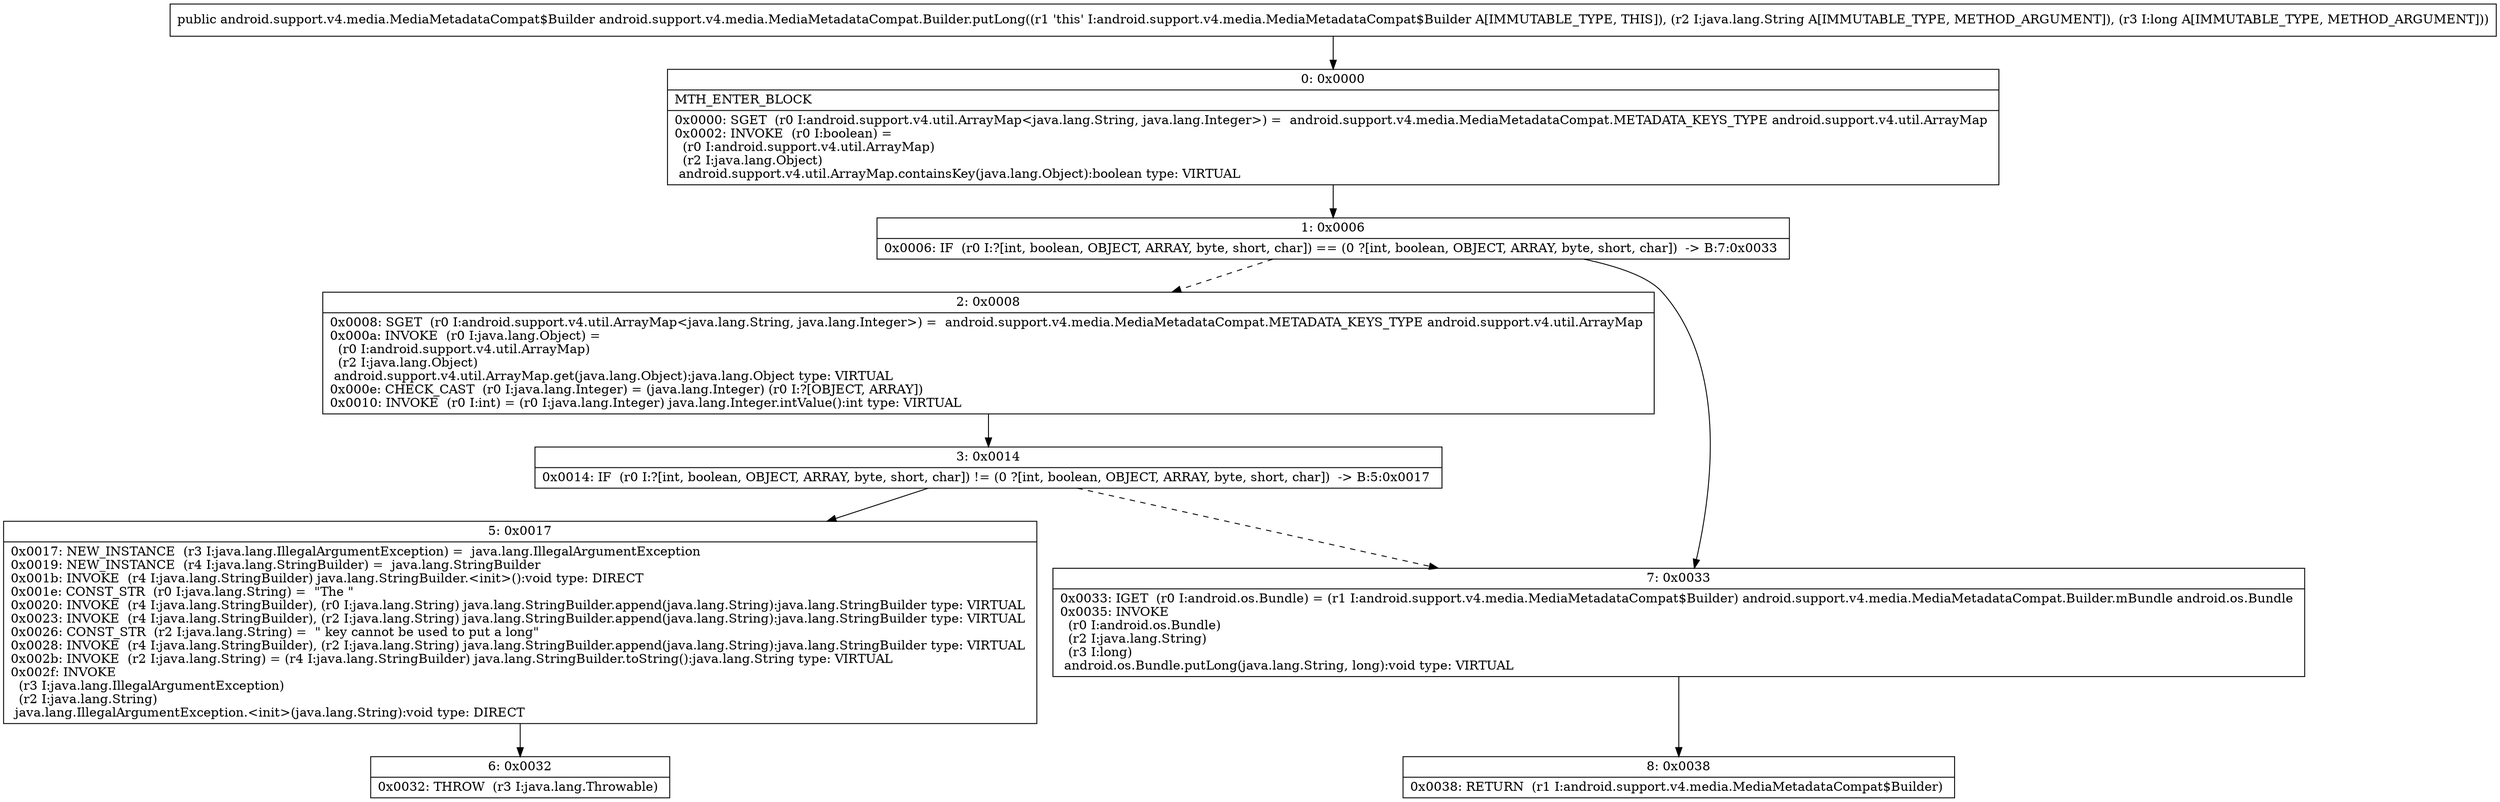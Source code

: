 digraph "CFG forandroid.support.v4.media.MediaMetadataCompat.Builder.putLong(Ljava\/lang\/String;J)Landroid\/support\/v4\/media\/MediaMetadataCompat$Builder;" {
Node_0 [shape=record,label="{0\:\ 0x0000|MTH_ENTER_BLOCK\l|0x0000: SGET  (r0 I:android.support.v4.util.ArrayMap\<java.lang.String, java.lang.Integer\>) =  android.support.v4.media.MediaMetadataCompat.METADATA_KEYS_TYPE android.support.v4.util.ArrayMap \l0x0002: INVOKE  (r0 I:boolean) = \l  (r0 I:android.support.v4.util.ArrayMap)\l  (r2 I:java.lang.Object)\l android.support.v4.util.ArrayMap.containsKey(java.lang.Object):boolean type: VIRTUAL \l}"];
Node_1 [shape=record,label="{1\:\ 0x0006|0x0006: IF  (r0 I:?[int, boolean, OBJECT, ARRAY, byte, short, char]) == (0 ?[int, boolean, OBJECT, ARRAY, byte, short, char])  \-\> B:7:0x0033 \l}"];
Node_2 [shape=record,label="{2\:\ 0x0008|0x0008: SGET  (r0 I:android.support.v4.util.ArrayMap\<java.lang.String, java.lang.Integer\>) =  android.support.v4.media.MediaMetadataCompat.METADATA_KEYS_TYPE android.support.v4.util.ArrayMap \l0x000a: INVOKE  (r0 I:java.lang.Object) = \l  (r0 I:android.support.v4.util.ArrayMap)\l  (r2 I:java.lang.Object)\l android.support.v4.util.ArrayMap.get(java.lang.Object):java.lang.Object type: VIRTUAL \l0x000e: CHECK_CAST  (r0 I:java.lang.Integer) = (java.lang.Integer) (r0 I:?[OBJECT, ARRAY]) \l0x0010: INVOKE  (r0 I:int) = (r0 I:java.lang.Integer) java.lang.Integer.intValue():int type: VIRTUAL \l}"];
Node_3 [shape=record,label="{3\:\ 0x0014|0x0014: IF  (r0 I:?[int, boolean, OBJECT, ARRAY, byte, short, char]) != (0 ?[int, boolean, OBJECT, ARRAY, byte, short, char])  \-\> B:5:0x0017 \l}"];
Node_5 [shape=record,label="{5\:\ 0x0017|0x0017: NEW_INSTANCE  (r3 I:java.lang.IllegalArgumentException) =  java.lang.IllegalArgumentException \l0x0019: NEW_INSTANCE  (r4 I:java.lang.StringBuilder) =  java.lang.StringBuilder \l0x001b: INVOKE  (r4 I:java.lang.StringBuilder) java.lang.StringBuilder.\<init\>():void type: DIRECT \l0x001e: CONST_STR  (r0 I:java.lang.String) =  \"The \" \l0x0020: INVOKE  (r4 I:java.lang.StringBuilder), (r0 I:java.lang.String) java.lang.StringBuilder.append(java.lang.String):java.lang.StringBuilder type: VIRTUAL \l0x0023: INVOKE  (r4 I:java.lang.StringBuilder), (r2 I:java.lang.String) java.lang.StringBuilder.append(java.lang.String):java.lang.StringBuilder type: VIRTUAL \l0x0026: CONST_STR  (r2 I:java.lang.String) =  \" key cannot be used to put a long\" \l0x0028: INVOKE  (r4 I:java.lang.StringBuilder), (r2 I:java.lang.String) java.lang.StringBuilder.append(java.lang.String):java.lang.StringBuilder type: VIRTUAL \l0x002b: INVOKE  (r2 I:java.lang.String) = (r4 I:java.lang.StringBuilder) java.lang.StringBuilder.toString():java.lang.String type: VIRTUAL \l0x002f: INVOKE  \l  (r3 I:java.lang.IllegalArgumentException)\l  (r2 I:java.lang.String)\l java.lang.IllegalArgumentException.\<init\>(java.lang.String):void type: DIRECT \l}"];
Node_6 [shape=record,label="{6\:\ 0x0032|0x0032: THROW  (r3 I:java.lang.Throwable) \l}"];
Node_7 [shape=record,label="{7\:\ 0x0033|0x0033: IGET  (r0 I:android.os.Bundle) = (r1 I:android.support.v4.media.MediaMetadataCompat$Builder) android.support.v4.media.MediaMetadataCompat.Builder.mBundle android.os.Bundle \l0x0035: INVOKE  \l  (r0 I:android.os.Bundle)\l  (r2 I:java.lang.String)\l  (r3 I:long)\l android.os.Bundle.putLong(java.lang.String, long):void type: VIRTUAL \l}"];
Node_8 [shape=record,label="{8\:\ 0x0038|0x0038: RETURN  (r1 I:android.support.v4.media.MediaMetadataCompat$Builder) \l}"];
MethodNode[shape=record,label="{public android.support.v4.media.MediaMetadataCompat$Builder android.support.v4.media.MediaMetadataCompat.Builder.putLong((r1 'this' I:android.support.v4.media.MediaMetadataCompat$Builder A[IMMUTABLE_TYPE, THIS]), (r2 I:java.lang.String A[IMMUTABLE_TYPE, METHOD_ARGUMENT]), (r3 I:long A[IMMUTABLE_TYPE, METHOD_ARGUMENT])) }"];
MethodNode -> Node_0;
Node_0 -> Node_1;
Node_1 -> Node_2[style=dashed];
Node_1 -> Node_7;
Node_2 -> Node_3;
Node_3 -> Node_5;
Node_3 -> Node_7[style=dashed];
Node_5 -> Node_6;
Node_7 -> Node_8;
}

